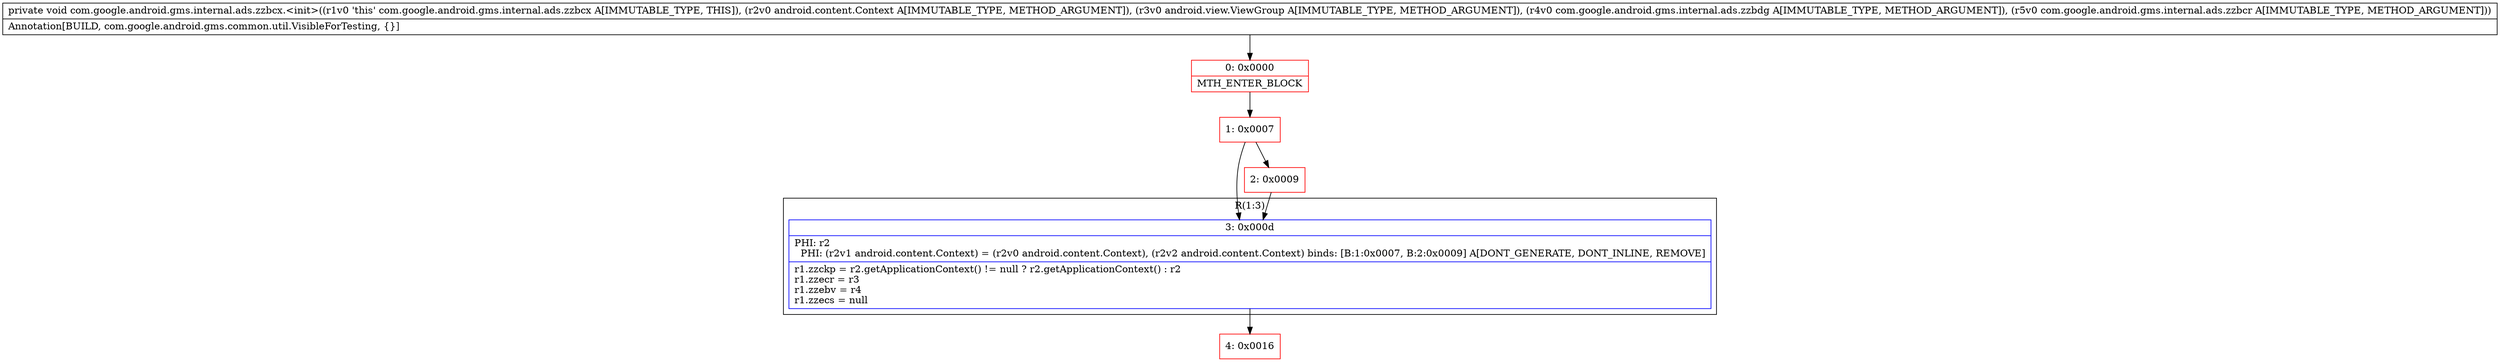 digraph "CFG forcom.google.android.gms.internal.ads.zzbcx.\<init\>(Landroid\/content\/Context;Landroid\/view\/ViewGroup;Lcom\/google\/android\/gms\/internal\/ads\/zzbdg;Lcom\/google\/android\/gms\/internal\/ads\/zzbcr;)V" {
subgraph cluster_Region_135339189 {
label = "R(1:3)";
node [shape=record,color=blue];
Node_3 [shape=record,label="{3\:\ 0x000d|PHI: r2 \l  PHI: (r2v1 android.content.Context) = (r2v0 android.content.Context), (r2v2 android.content.Context) binds: [B:1:0x0007, B:2:0x0009] A[DONT_GENERATE, DONT_INLINE, REMOVE]\l|r1.zzckp = r2.getApplicationContext() != null ? r2.getApplicationContext() : r2\lr1.zzecr = r3\lr1.zzebv = r4\lr1.zzecs = null\l}"];
}
Node_0 [shape=record,color=red,label="{0\:\ 0x0000|MTH_ENTER_BLOCK\l}"];
Node_1 [shape=record,color=red,label="{1\:\ 0x0007}"];
Node_2 [shape=record,color=red,label="{2\:\ 0x0009}"];
Node_4 [shape=record,color=red,label="{4\:\ 0x0016}"];
MethodNode[shape=record,label="{private void com.google.android.gms.internal.ads.zzbcx.\<init\>((r1v0 'this' com.google.android.gms.internal.ads.zzbcx A[IMMUTABLE_TYPE, THIS]), (r2v0 android.content.Context A[IMMUTABLE_TYPE, METHOD_ARGUMENT]), (r3v0 android.view.ViewGroup A[IMMUTABLE_TYPE, METHOD_ARGUMENT]), (r4v0 com.google.android.gms.internal.ads.zzbdg A[IMMUTABLE_TYPE, METHOD_ARGUMENT]), (r5v0 com.google.android.gms.internal.ads.zzbcr A[IMMUTABLE_TYPE, METHOD_ARGUMENT]))  | Annotation[BUILD, com.google.android.gms.common.util.VisibleForTesting, \{\}]\l}"];
MethodNode -> Node_0;
Node_3 -> Node_4;
Node_0 -> Node_1;
Node_1 -> Node_2;
Node_1 -> Node_3;
Node_2 -> Node_3;
}

